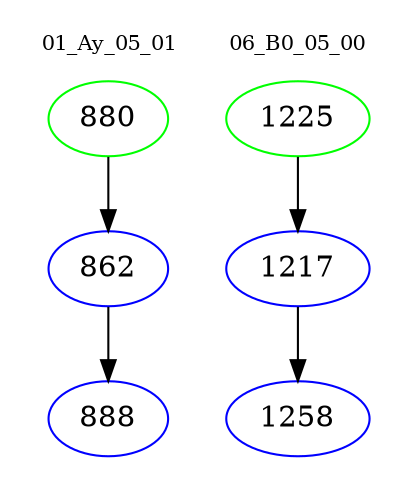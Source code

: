 digraph{
subgraph cluster_0 {
color = white
label = "01_Ay_05_01";
fontsize=10;
T0_880 [label="880", color="green"]
T0_880 -> T0_862 [color="black"]
T0_862 [label="862", color="blue"]
T0_862 -> T0_888 [color="black"]
T0_888 [label="888", color="blue"]
}
subgraph cluster_1 {
color = white
label = "06_B0_05_00";
fontsize=10;
T1_1225 [label="1225", color="green"]
T1_1225 -> T1_1217 [color="black"]
T1_1217 [label="1217", color="blue"]
T1_1217 -> T1_1258 [color="black"]
T1_1258 [label="1258", color="blue"]
}
}
